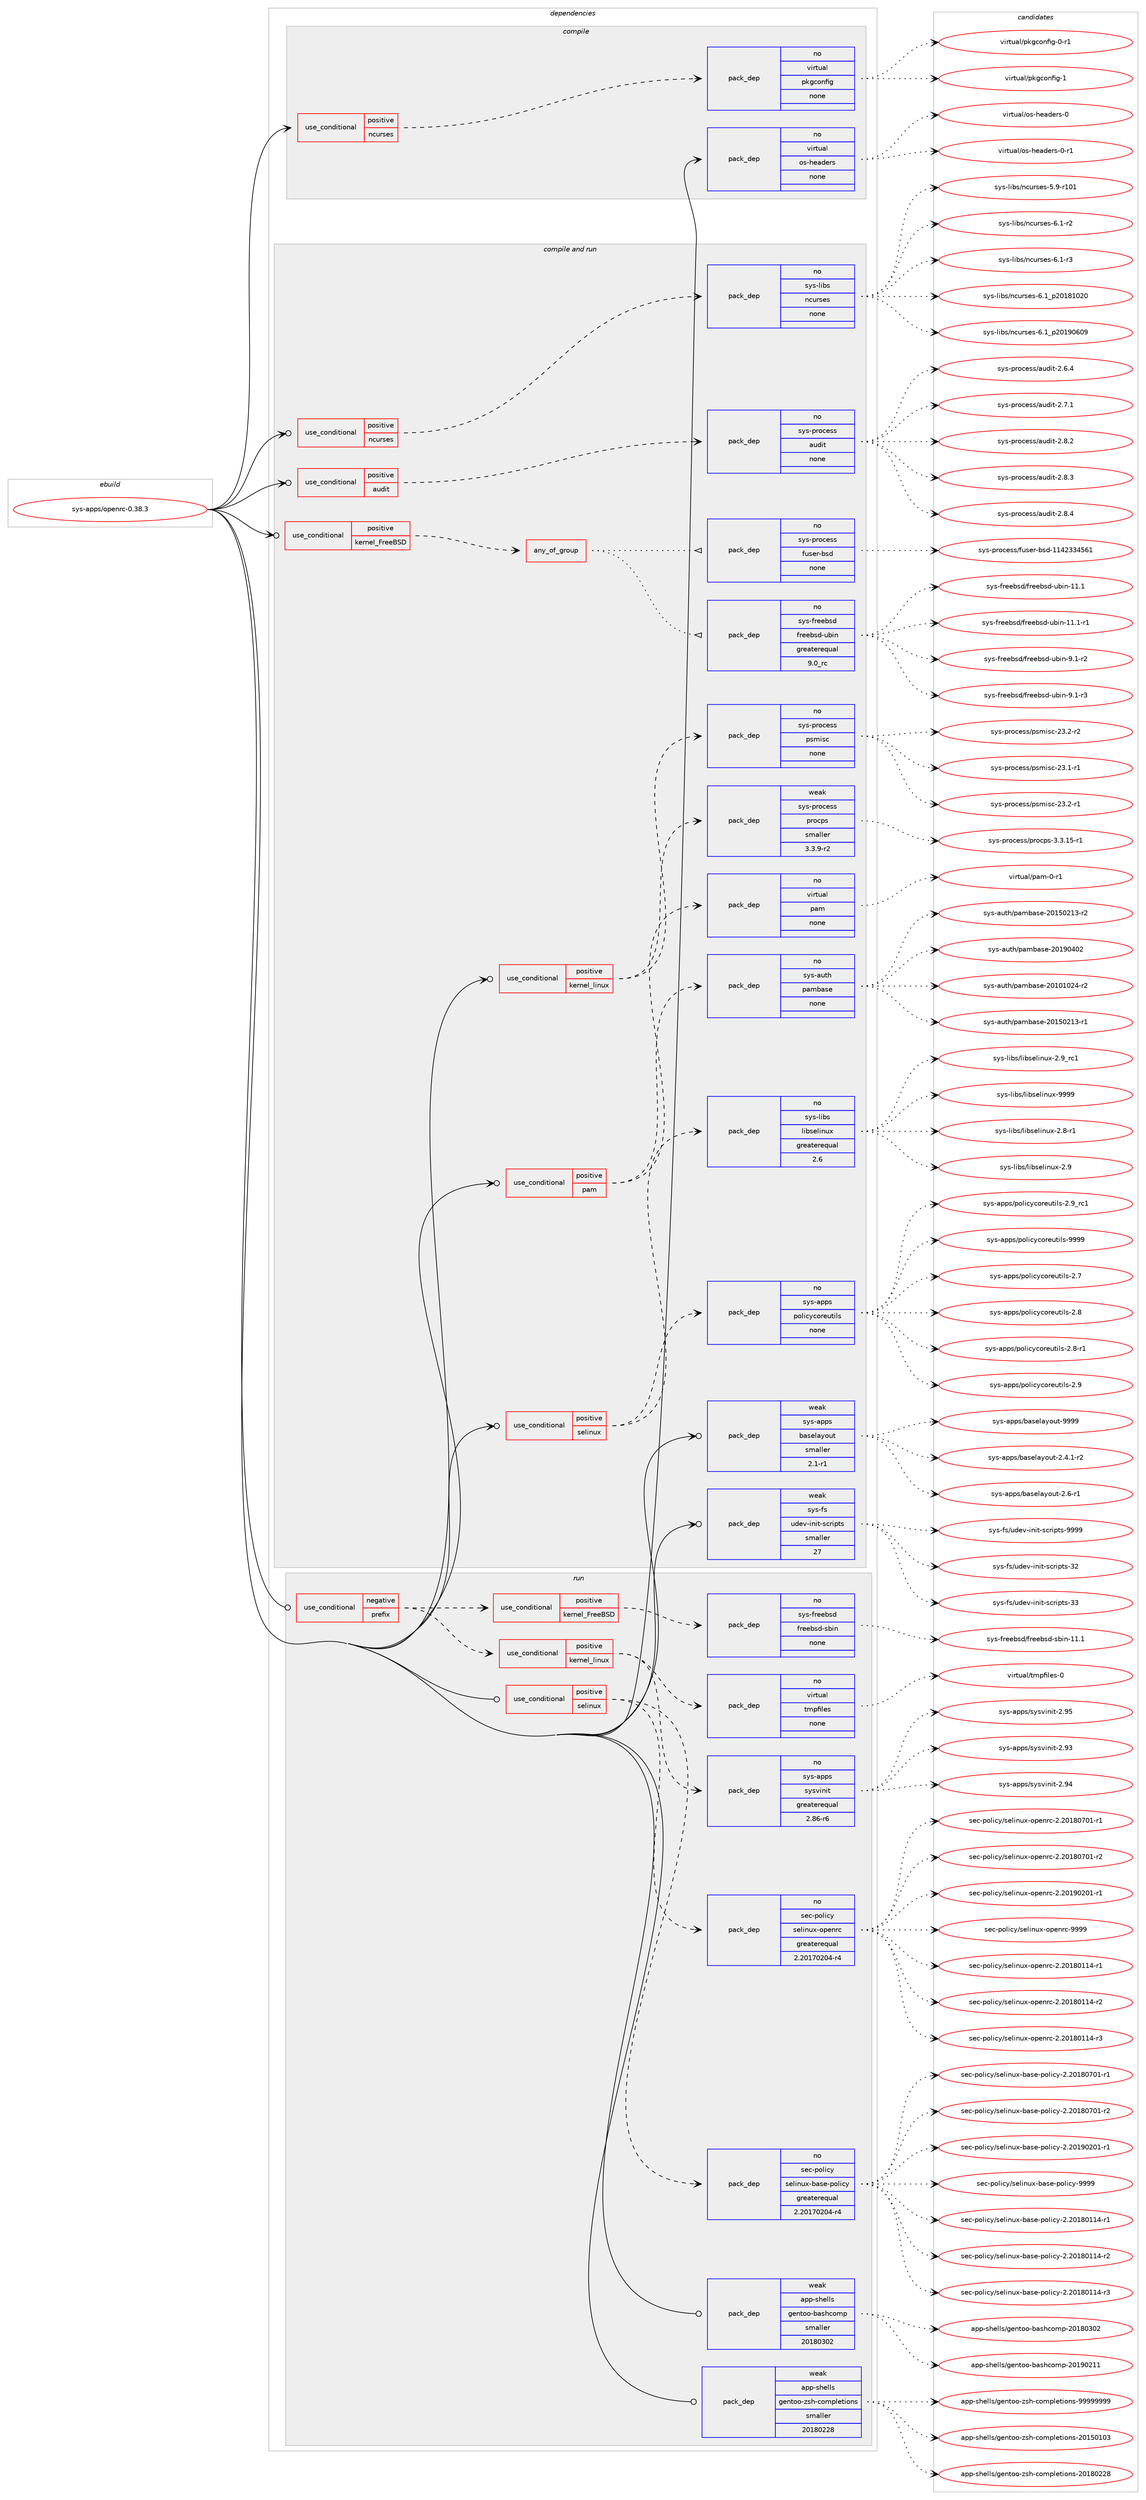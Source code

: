 digraph prolog {

# *************
# Graph options
# *************

newrank=true;
concentrate=true;
compound=true;
graph [rankdir=LR,fontname=Helvetica,fontsize=10,ranksep=1.5];#, ranksep=2.5, nodesep=0.2];
edge  [arrowhead=vee];
node  [fontname=Helvetica,fontsize=10];

# **********
# The ebuild
# **********

subgraph cluster_leftcol {
color=gray;
rank=same;
label=<<i>ebuild</i>>;
id [label="sys-apps/openrc-0.38.3", color=red, width=4, href="../sys-apps/openrc-0.38.3.svg"];
}

# ****************
# The dependencies
# ****************

subgraph cluster_midcol {
color=gray;
label=<<i>dependencies</i>>;
subgraph cluster_compile {
fillcolor="#eeeeee";
style=filled;
label=<<i>compile</i>>;
subgraph cond84 {
dependency613 [label=<<TABLE BORDER="0" CELLBORDER="1" CELLSPACING="0" CELLPADDING="4"><TR><TD ROWSPAN="3" CELLPADDING="10">use_conditional</TD></TR><TR><TD>positive</TD></TR><TR><TD>ncurses</TD></TR></TABLE>>, shape=none, color=red];
subgraph pack519 {
dependency614 [label=<<TABLE BORDER="0" CELLBORDER="1" CELLSPACING="0" CELLPADDING="4" WIDTH="220"><TR><TD ROWSPAN="6" CELLPADDING="30">pack_dep</TD></TR><TR><TD WIDTH="110">no</TD></TR><TR><TD>virtual</TD></TR><TR><TD>pkgconfig</TD></TR><TR><TD>none</TD></TR><TR><TD></TD></TR></TABLE>>, shape=none, color=blue];
}
dependency613:e -> dependency614:w [weight=20,style="dashed",arrowhead="vee"];
}
id:e -> dependency613:w [weight=20,style="solid",arrowhead="vee"];
subgraph pack520 {
dependency615 [label=<<TABLE BORDER="0" CELLBORDER="1" CELLSPACING="0" CELLPADDING="4" WIDTH="220"><TR><TD ROWSPAN="6" CELLPADDING="30">pack_dep</TD></TR><TR><TD WIDTH="110">no</TD></TR><TR><TD>virtual</TD></TR><TR><TD>os-headers</TD></TR><TR><TD>none</TD></TR><TR><TD></TD></TR></TABLE>>, shape=none, color=blue];
}
id:e -> dependency615:w [weight=20,style="solid",arrowhead="vee"];
}
subgraph cluster_compileandrun {
fillcolor="#eeeeee";
style=filled;
label=<<i>compile and run</i>>;
subgraph cond85 {
dependency616 [label=<<TABLE BORDER="0" CELLBORDER="1" CELLSPACING="0" CELLPADDING="4"><TR><TD ROWSPAN="3" CELLPADDING="10">use_conditional</TD></TR><TR><TD>positive</TD></TR><TR><TD>audit</TD></TR></TABLE>>, shape=none, color=red];
subgraph pack521 {
dependency617 [label=<<TABLE BORDER="0" CELLBORDER="1" CELLSPACING="0" CELLPADDING="4" WIDTH="220"><TR><TD ROWSPAN="6" CELLPADDING="30">pack_dep</TD></TR><TR><TD WIDTH="110">no</TD></TR><TR><TD>sys-process</TD></TR><TR><TD>audit</TD></TR><TR><TD>none</TD></TR><TR><TD></TD></TR></TABLE>>, shape=none, color=blue];
}
dependency616:e -> dependency617:w [weight=20,style="dashed",arrowhead="vee"];
}
id:e -> dependency616:w [weight=20,style="solid",arrowhead="odotvee"];
subgraph cond86 {
dependency618 [label=<<TABLE BORDER="0" CELLBORDER="1" CELLSPACING="0" CELLPADDING="4"><TR><TD ROWSPAN="3" CELLPADDING="10">use_conditional</TD></TR><TR><TD>positive</TD></TR><TR><TD>kernel_FreeBSD</TD></TR></TABLE>>, shape=none, color=red];
subgraph any11 {
dependency619 [label=<<TABLE BORDER="0" CELLBORDER="1" CELLSPACING="0" CELLPADDING="4"><TR><TD CELLPADDING="10">any_of_group</TD></TR></TABLE>>, shape=none, color=red];subgraph pack522 {
dependency620 [label=<<TABLE BORDER="0" CELLBORDER="1" CELLSPACING="0" CELLPADDING="4" WIDTH="220"><TR><TD ROWSPAN="6" CELLPADDING="30">pack_dep</TD></TR><TR><TD WIDTH="110">no</TD></TR><TR><TD>sys-freebsd</TD></TR><TR><TD>freebsd-ubin</TD></TR><TR><TD>greaterequal</TD></TR><TR><TD>9.0_rc</TD></TR></TABLE>>, shape=none, color=blue];
}
dependency619:e -> dependency620:w [weight=20,style="dotted",arrowhead="oinv"];
subgraph pack523 {
dependency621 [label=<<TABLE BORDER="0" CELLBORDER="1" CELLSPACING="0" CELLPADDING="4" WIDTH="220"><TR><TD ROWSPAN="6" CELLPADDING="30">pack_dep</TD></TR><TR><TD WIDTH="110">no</TD></TR><TR><TD>sys-process</TD></TR><TR><TD>fuser-bsd</TD></TR><TR><TD>none</TD></TR><TR><TD></TD></TR></TABLE>>, shape=none, color=blue];
}
dependency619:e -> dependency621:w [weight=20,style="dotted",arrowhead="oinv"];
}
dependency618:e -> dependency619:w [weight=20,style="dashed",arrowhead="vee"];
}
id:e -> dependency618:w [weight=20,style="solid",arrowhead="odotvee"];
subgraph cond87 {
dependency622 [label=<<TABLE BORDER="0" CELLBORDER="1" CELLSPACING="0" CELLPADDING="4"><TR><TD ROWSPAN="3" CELLPADDING="10">use_conditional</TD></TR><TR><TD>positive</TD></TR><TR><TD>kernel_linux</TD></TR></TABLE>>, shape=none, color=red];
subgraph pack524 {
dependency623 [label=<<TABLE BORDER="0" CELLBORDER="1" CELLSPACING="0" CELLPADDING="4" WIDTH="220"><TR><TD ROWSPAN="6" CELLPADDING="30">pack_dep</TD></TR><TR><TD WIDTH="110">no</TD></TR><TR><TD>sys-process</TD></TR><TR><TD>psmisc</TD></TR><TR><TD>none</TD></TR><TR><TD></TD></TR></TABLE>>, shape=none, color=blue];
}
dependency622:e -> dependency623:w [weight=20,style="dashed",arrowhead="vee"];
subgraph pack525 {
dependency624 [label=<<TABLE BORDER="0" CELLBORDER="1" CELLSPACING="0" CELLPADDING="4" WIDTH="220"><TR><TD ROWSPAN="6" CELLPADDING="30">pack_dep</TD></TR><TR><TD WIDTH="110">weak</TD></TR><TR><TD>sys-process</TD></TR><TR><TD>procps</TD></TR><TR><TD>smaller</TD></TR><TR><TD>3.3.9-r2</TD></TR></TABLE>>, shape=none, color=blue];
}
dependency622:e -> dependency624:w [weight=20,style="dashed",arrowhead="vee"];
}
id:e -> dependency622:w [weight=20,style="solid",arrowhead="odotvee"];
subgraph cond88 {
dependency625 [label=<<TABLE BORDER="0" CELLBORDER="1" CELLSPACING="0" CELLPADDING="4"><TR><TD ROWSPAN="3" CELLPADDING="10">use_conditional</TD></TR><TR><TD>positive</TD></TR><TR><TD>ncurses</TD></TR></TABLE>>, shape=none, color=red];
subgraph pack526 {
dependency626 [label=<<TABLE BORDER="0" CELLBORDER="1" CELLSPACING="0" CELLPADDING="4" WIDTH="220"><TR><TD ROWSPAN="6" CELLPADDING="30">pack_dep</TD></TR><TR><TD WIDTH="110">no</TD></TR><TR><TD>sys-libs</TD></TR><TR><TD>ncurses</TD></TR><TR><TD>none</TD></TR><TR><TD></TD></TR></TABLE>>, shape=none, color=blue];
}
dependency625:e -> dependency626:w [weight=20,style="dashed",arrowhead="vee"];
}
id:e -> dependency625:w [weight=20,style="solid",arrowhead="odotvee"];
subgraph cond89 {
dependency627 [label=<<TABLE BORDER="0" CELLBORDER="1" CELLSPACING="0" CELLPADDING="4"><TR><TD ROWSPAN="3" CELLPADDING="10">use_conditional</TD></TR><TR><TD>positive</TD></TR><TR><TD>pam</TD></TR></TABLE>>, shape=none, color=red];
subgraph pack527 {
dependency628 [label=<<TABLE BORDER="0" CELLBORDER="1" CELLSPACING="0" CELLPADDING="4" WIDTH="220"><TR><TD ROWSPAN="6" CELLPADDING="30">pack_dep</TD></TR><TR><TD WIDTH="110">no</TD></TR><TR><TD>sys-auth</TD></TR><TR><TD>pambase</TD></TR><TR><TD>none</TD></TR><TR><TD></TD></TR></TABLE>>, shape=none, color=blue];
}
dependency627:e -> dependency628:w [weight=20,style="dashed",arrowhead="vee"];
subgraph pack528 {
dependency629 [label=<<TABLE BORDER="0" CELLBORDER="1" CELLSPACING="0" CELLPADDING="4" WIDTH="220"><TR><TD ROWSPAN="6" CELLPADDING="30">pack_dep</TD></TR><TR><TD WIDTH="110">no</TD></TR><TR><TD>virtual</TD></TR><TR><TD>pam</TD></TR><TR><TD>none</TD></TR><TR><TD></TD></TR></TABLE>>, shape=none, color=blue];
}
dependency627:e -> dependency629:w [weight=20,style="dashed",arrowhead="vee"];
}
id:e -> dependency627:w [weight=20,style="solid",arrowhead="odotvee"];
subgraph cond90 {
dependency630 [label=<<TABLE BORDER="0" CELLBORDER="1" CELLSPACING="0" CELLPADDING="4"><TR><TD ROWSPAN="3" CELLPADDING="10">use_conditional</TD></TR><TR><TD>positive</TD></TR><TR><TD>selinux</TD></TR></TABLE>>, shape=none, color=red];
subgraph pack529 {
dependency631 [label=<<TABLE BORDER="0" CELLBORDER="1" CELLSPACING="0" CELLPADDING="4" WIDTH="220"><TR><TD ROWSPAN="6" CELLPADDING="30">pack_dep</TD></TR><TR><TD WIDTH="110">no</TD></TR><TR><TD>sys-apps</TD></TR><TR><TD>policycoreutils</TD></TR><TR><TD>none</TD></TR><TR><TD></TD></TR></TABLE>>, shape=none, color=blue];
}
dependency630:e -> dependency631:w [weight=20,style="dashed",arrowhead="vee"];
subgraph pack530 {
dependency632 [label=<<TABLE BORDER="0" CELLBORDER="1" CELLSPACING="0" CELLPADDING="4" WIDTH="220"><TR><TD ROWSPAN="6" CELLPADDING="30">pack_dep</TD></TR><TR><TD WIDTH="110">no</TD></TR><TR><TD>sys-libs</TD></TR><TR><TD>libselinux</TD></TR><TR><TD>greaterequal</TD></TR><TR><TD>2.6</TD></TR></TABLE>>, shape=none, color=blue];
}
dependency630:e -> dependency632:w [weight=20,style="dashed",arrowhead="vee"];
}
id:e -> dependency630:w [weight=20,style="solid",arrowhead="odotvee"];
subgraph pack531 {
dependency633 [label=<<TABLE BORDER="0" CELLBORDER="1" CELLSPACING="0" CELLPADDING="4" WIDTH="220"><TR><TD ROWSPAN="6" CELLPADDING="30">pack_dep</TD></TR><TR><TD WIDTH="110">weak</TD></TR><TR><TD>sys-apps</TD></TR><TR><TD>baselayout</TD></TR><TR><TD>smaller</TD></TR><TR><TD>2.1-r1</TD></TR></TABLE>>, shape=none, color=blue];
}
id:e -> dependency633:w [weight=20,style="solid",arrowhead="odotvee"];
subgraph pack532 {
dependency634 [label=<<TABLE BORDER="0" CELLBORDER="1" CELLSPACING="0" CELLPADDING="4" WIDTH="220"><TR><TD ROWSPAN="6" CELLPADDING="30">pack_dep</TD></TR><TR><TD WIDTH="110">weak</TD></TR><TR><TD>sys-fs</TD></TR><TR><TD>udev-init-scripts</TD></TR><TR><TD>smaller</TD></TR><TR><TD>27</TD></TR></TABLE>>, shape=none, color=blue];
}
id:e -> dependency634:w [weight=20,style="solid",arrowhead="odotvee"];
}
subgraph cluster_run {
fillcolor="#eeeeee";
style=filled;
label=<<i>run</i>>;
subgraph cond91 {
dependency635 [label=<<TABLE BORDER="0" CELLBORDER="1" CELLSPACING="0" CELLPADDING="4"><TR><TD ROWSPAN="3" CELLPADDING="10">use_conditional</TD></TR><TR><TD>negative</TD></TR><TR><TD>prefix</TD></TR></TABLE>>, shape=none, color=red];
subgraph cond92 {
dependency636 [label=<<TABLE BORDER="0" CELLBORDER="1" CELLSPACING="0" CELLPADDING="4"><TR><TD ROWSPAN="3" CELLPADDING="10">use_conditional</TD></TR><TR><TD>positive</TD></TR><TR><TD>kernel_linux</TD></TR></TABLE>>, shape=none, color=red];
subgraph pack533 {
dependency637 [label=<<TABLE BORDER="0" CELLBORDER="1" CELLSPACING="0" CELLPADDING="4" WIDTH="220"><TR><TD ROWSPAN="6" CELLPADDING="30">pack_dep</TD></TR><TR><TD WIDTH="110">no</TD></TR><TR><TD>sys-apps</TD></TR><TR><TD>sysvinit</TD></TR><TR><TD>greaterequal</TD></TR><TR><TD>2.86-r6</TD></TR></TABLE>>, shape=none, color=blue];
}
dependency636:e -> dependency637:w [weight=20,style="dashed",arrowhead="vee"];
subgraph pack534 {
dependency638 [label=<<TABLE BORDER="0" CELLBORDER="1" CELLSPACING="0" CELLPADDING="4" WIDTH="220"><TR><TD ROWSPAN="6" CELLPADDING="30">pack_dep</TD></TR><TR><TD WIDTH="110">no</TD></TR><TR><TD>virtual</TD></TR><TR><TD>tmpfiles</TD></TR><TR><TD>none</TD></TR><TR><TD></TD></TR></TABLE>>, shape=none, color=blue];
}
dependency636:e -> dependency638:w [weight=20,style="dashed",arrowhead="vee"];
}
dependency635:e -> dependency636:w [weight=20,style="dashed",arrowhead="vee"];
subgraph cond93 {
dependency639 [label=<<TABLE BORDER="0" CELLBORDER="1" CELLSPACING="0" CELLPADDING="4"><TR><TD ROWSPAN="3" CELLPADDING="10">use_conditional</TD></TR><TR><TD>positive</TD></TR><TR><TD>kernel_FreeBSD</TD></TR></TABLE>>, shape=none, color=red];
subgraph pack535 {
dependency640 [label=<<TABLE BORDER="0" CELLBORDER="1" CELLSPACING="0" CELLPADDING="4" WIDTH="220"><TR><TD ROWSPAN="6" CELLPADDING="30">pack_dep</TD></TR><TR><TD WIDTH="110">no</TD></TR><TR><TD>sys-freebsd</TD></TR><TR><TD>freebsd-sbin</TD></TR><TR><TD>none</TD></TR><TR><TD></TD></TR></TABLE>>, shape=none, color=blue];
}
dependency639:e -> dependency640:w [weight=20,style="dashed",arrowhead="vee"];
}
dependency635:e -> dependency639:w [weight=20,style="dashed",arrowhead="vee"];
}
id:e -> dependency635:w [weight=20,style="solid",arrowhead="odot"];
subgraph cond94 {
dependency641 [label=<<TABLE BORDER="0" CELLBORDER="1" CELLSPACING="0" CELLPADDING="4"><TR><TD ROWSPAN="3" CELLPADDING="10">use_conditional</TD></TR><TR><TD>positive</TD></TR><TR><TD>selinux</TD></TR></TABLE>>, shape=none, color=red];
subgraph pack536 {
dependency642 [label=<<TABLE BORDER="0" CELLBORDER="1" CELLSPACING="0" CELLPADDING="4" WIDTH="220"><TR><TD ROWSPAN="6" CELLPADDING="30">pack_dep</TD></TR><TR><TD WIDTH="110">no</TD></TR><TR><TD>sec-policy</TD></TR><TR><TD>selinux-base-policy</TD></TR><TR><TD>greaterequal</TD></TR><TR><TD>2.20170204-r4</TD></TR></TABLE>>, shape=none, color=blue];
}
dependency641:e -> dependency642:w [weight=20,style="dashed",arrowhead="vee"];
subgraph pack537 {
dependency643 [label=<<TABLE BORDER="0" CELLBORDER="1" CELLSPACING="0" CELLPADDING="4" WIDTH="220"><TR><TD ROWSPAN="6" CELLPADDING="30">pack_dep</TD></TR><TR><TD WIDTH="110">no</TD></TR><TR><TD>sec-policy</TD></TR><TR><TD>selinux-openrc</TD></TR><TR><TD>greaterequal</TD></TR><TR><TD>2.20170204-r4</TD></TR></TABLE>>, shape=none, color=blue];
}
dependency641:e -> dependency643:w [weight=20,style="dashed",arrowhead="vee"];
}
id:e -> dependency641:w [weight=20,style="solid",arrowhead="odot"];
subgraph pack538 {
dependency644 [label=<<TABLE BORDER="0" CELLBORDER="1" CELLSPACING="0" CELLPADDING="4" WIDTH="220"><TR><TD ROWSPAN="6" CELLPADDING="30">pack_dep</TD></TR><TR><TD WIDTH="110">weak</TD></TR><TR><TD>app-shells</TD></TR><TR><TD>gentoo-bashcomp</TD></TR><TR><TD>smaller</TD></TR><TR><TD>20180302</TD></TR></TABLE>>, shape=none, color=blue];
}
id:e -> dependency644:w [weight=20,style="solid",arrowhead="odot"];
subgraph pack539 {
dependency645 [label=<<TABLE BORDER="0" CELLBORDER="1" CELLSPACING="0" CELLPADDING="4" WIDTH="220"><TR><TD ROWSPAN="6" CELLPADDING="30">pack_dep</TD></TR><TR><TD WIDTH="110">weak</TD></TR><TR><TD>app-shells</TD></TR><TR><TD>gentoo-zsh-completions</TD></TR><TR><TD>smaller</TD></TR><TR><TD>20180228</TD></TR></TABLE>>, shape=none, color=blue];
}
id:e -> dependency645:w [weight=20,style="solid",arrowhead="odot"];
}
}

# **************
# The candidates
# **************

subgraph cluster_choices {
rank=same;
color=gray;
label=<<i>candidates</i>>;

subgraph choice519 {
color=black;
nodesep=1;
choice11810511411611797108471121071039911111010210510345484511449 [label="virtual/pkgconfig-0-r1", color=red, width=4,href="../virtual/pkgconfig-0-r1.svg"];
choice1181051141161179710847112107103991111101021051034549 [label="virtual/pkgconfig-1", color=red, width=4,href="../virtual/pkgconfig-1.svg"];
dependency614:e -> choice11810511411611797108471121071039911111010210510345484511449:w [style=dotted,weight="100"];
dependency614:e -> choice1181051141161179710847112107103991111101021051034549:w [style=dotted,weight="100"];
}
subgraph choice520 {
color=black;
nodesep=1;
choice118105114116117971084711111545104101971001011141154548 [label="virtual/os-headers-0", color=red, width=4,href="../virtual/os-headers-0.svg"];
choice1181051141161179710847111115451041019710010111411545484511449 [label="virtual/os-headers-0-r1", color=red, width=4,href="../virtual/os-headers-0-r1.svg"];
dependency615:e -> choice118105114116117971084711111545104101971001011141154548:w [style=dotted,weight="100"];
dependency615:e -> choice1181051141161179710847111115451041019710010111411545484511449:w [style=dotted,weight="100"];
}
subgraph choice521 {
color=black;
nodesep=1;
choice11512111545112114111991011151154797117100105116455046544652 [label="sys-process/audit-2.6.4", color=red, width=4,href="../sys-process/audit-2.6.4.svg"];
choice11512111545112114111991011151154797117100105116455046554649 [label="sys-process/audit-2.7.1", color=red, width=4,href="../sys-process/audit-2.7.1.svg"];
choice11512111545112114111991011151154797117100105116455046564650 [label="sys-process/audit-2.8.2", color=red, width=4,href="../sys-process/audit-2.8.2.svg"];
choice11512111545112114111991011151154797117100105116455046564651 [label="sys-process/audit-2.8.3", color=red, width=4,href="../sys-process/audit-2.8.3.svg"];
choice11512111545112114111991011151154797117100105116455046564652 [label="sys-process/audit-2.8.4", color=red, width=4,href="../sys-process/audit-2.8.4.svg"];
dependency617:e -> choice11512111545112114111991011151154797117100105116455046544652:w [style=dotted,weight="100"];
dependency617:e -> choice11512111545112114111991011151154797117100105116455046554649:w [style=dotted,weight="100"];
dependency617:e -> choice11512111545112114111991011151154797117100105116455046564650:w [style=dotted,weight="100"];
dependency617:e -> choice11512111545112114111991011151154797117100105116455046564651:w [style=dotted,weight="100"];
dependency617:e -> choice11512111545112114111991011151154797117100105116455046564652:w [style=dotted,weight="100"];
}
subgraph choice522 {
color=black;
nodesep=1;
choice1151211154510211410110198115100471021141011019811510045117981051104549494649 [label="sys-freebsd/freebsd-ubin-11.1", color=red, width=4,href="../sys-freebsd/freebsd-ubin-11.1.svg"];
choice11512111545102114101101981151004710211410110198115100451179810511045494946494511449 [label="sys-freebsd/freebsd-ubin-11.1-r1", color=red, width=4,href="../sys-freebsd/freebsd-ubin-11.1-r1.svg"];
choice115121115451021141011019811510047102114101101981151004511798105110455746494511450 [label="sys-freebsd/freebsd-ubin-9.1-r2", color=red, width=4,href="../sys-freebsd/freebsd-ubin-9.1-r2.svg"];
choice115121115451021141011019811510047102114101101981151004511798105110455746494511451 [label="sys-freebsd/freebsd-ubin-9.1-r3", color=red, width=4,href="../sys-freebsd/freebsd-ubin-9.1-r3.svg"];
dependency620:e -> choice1151211154510211410110198115100471021141011019811510045117981051104549494649:w [style=dotted,weight="100"];
dependency620:e -> choice11512111545102114101101981151004710211410110198115100451179810511045494946494511449:w [style=dotted,weight="100"];
dependency620:e -> choice115121115451021141011019811510047102114101101981151004511798105110455746494511450:w [style=dotted,weight="100"];
dependency620:e -> choice115121115451021141011019811510047102114101101981151004511798105110455746494511451:w [style=dotted,weight="100"];
}
subgraph choice523 {
color=black;
nodesep=1;
choice11512111545112114111991011151154710211711510111445981151004549495250515152535449 [label="sys-process/fuser-bsd-1142334561", color=red, width=4,href="../sys-process/fuser-bsd-1142334561.svg"];
dependency621:e -> choice11512111545112114111991011151154710211711510111445981151004549495250515152535449:w [style=dotted,weight="100"];
}
subgraph choice524 {
color=black;
nodesep=1;
choice1151211154511211411199101115115471121151091051159945505146494511449 [label="sys-process/psmisc-23.1-r1", color=red, width=4,href="../sys-process/psmisc-23.1-r1.svg"];
choice1151211154511211411199101115115471121151091051159945505146504511449 [label="sys-process/psmisc-23.2-r1", color=red, width=4,href="../sys-process/psmisc-23.2-r1.svg"];
choice1151211154511211411199101115115471121151091051159945505146504511450 [label="sys-process/psmisc-23.2-r2", color=red, width=4,href="../sys-process/psmisc-23.2-r2.svg"];
dependency623:e -> choice1151211154511211411199101115115471121151091051159945505146494511449:w [style=dotted,weight="100"];
dependency623:e -> choice1151211154511211411199101115115471121151091051159945505146504511449:w [style=dotted,weight="100"];
dependency623:e -> choice1151211154511211411199101115115471121151091051159945505146504511450:w [style=dotted,weight="100"];
}
subgraph choice525 {
color=black;
nodesep=1;
choice11512111545112114111991011151154711211411199112115455146514649534511449 [label="sys-process/procps-3.3.15-r1", color=red, width=4,href="../sys-process/procps-3.3.15-r1.svg"];
dependency624:e -> choice11512111545112114111991011151154711211411199112115455146514649534511449:w [style=dotted,weight="100"];
}
subgraph choice526 {
color=black;
nodesep=1;
choice115121115451081059811547110991171141151011154553465745114494849 [label="sys-libs/ncurses-5.9-r101", color=red, width=4,href="../sys-libs/ncurses-5.9-r101.svg"];
choice11512111545108105981154711099117114115101115455446494511450 [label="sys-libs/ncurses-6.1-r2", color=red, width=4,href="../sys-libs/ncurses-6.1-r2.svg"];
choice11512111545108105981154711099117114115101115455446494511451 [label="sys-libs/ncurses-6.1-r3", color=red, width=4,href="../sys-libs/ncurses-6.1-r3.svg"];
choice1151211154510810598115471109911711411510111545544649951125048495649485048 [label="sys-libs/ncurses-6.1_p20181020", color=red, width=4,href="../sys-libs/ncurses-6.1_p20181020.svg"];
choice1151211154510810598115471109911711411510111545544649951125048495748544857 [label="sys-libs/ncurses-6.1_p20190609", color=red, width=4,href="../sys-libs/ncurses-6.1_p20190609.svg"];
dependency626:e -> choice115121115451081059811547110991171141151011154553465745114494849:w [style=dotted,weight="100"];
dependency626:e -> choice11512111545108105981154711099117114115101115455446494511450:w [style=dotted,weight="100"];
dependency626:e -> choice11512111545108105981154711099117114115101115455446494511451:w [style=dotted,weight="100"];
dependency626:e -> choice1151211154510810598115471109911711411510111545544649951125048495649485048:w [style=dotted,weight="100"];
dependency626:e -> choice1151211154510810598115471109911711411510111545544649951125048495748544857:w [style=dotted,weight="100"];
}
subgraph choice527 {
color=black;
nodesep=1;
choice1151211154597117116104471129710998971151014550484948494850524511450 [label="sys-auth/pambase-20101024-r2", color=red, width=4,href="../sys-auth/pambase-20101024-r2.svg"];
choice1151211154597117116104471129710998971151014550484953485049514511449 [label="sys-auth/pambase-20150213-r1", color=red, width=4,href="../sys-auth/pambase-20150213-r1.svg"];
choice1151211154597117116104471129710998971151014550484953485049514511450 [label="sys-auth/pambase-20150213-r2", color=red, width=4,href="../sys-auth/pambase-20150213-r2.svg"];
choice115121115459711711610447112971099897115101455048495748524850 [label="sys-auth/pambase-20190402", color=red, width=4,href="../sys-auth/pambase-20190402.svg"];
dependency628:e -> choice1151211154597117116104471129710998971151014550484948494850524511450:w [style=dotted,weight="100"];
dependency628:e -> choice1151211154597117116104471129710998971151014550484953485049514511449:w [style=dotted,weight="100"];
dependency628:e -> choice1151211154597117116104471129710998971151014550484953485049514511450:w [style=dotted,weight="100"];
dependency628:e -> choice115121115459711711610447112971099897115101455048495748524850:w [style=dotted,weight="100"];
}
subgraph choice528 {
color=black;
nodesep=1;
choice11810511411611797108471129710945484511449 [label="virtual/pam-0-r1", color=red, width=4,href="../virtual/pam-0-r1.svg"];
dependency629:e -> choice11810511411611797108471129710945484511449:w [style=dotted,weight="100"];
}
subgraph choice529 {
color=black;
nodesep=1;
choice115121115459711211211547112111108105991219911111410111711610510811545504655 [label="sys-apps/policycoreutils-2.7", color=red, width=4,href="../sys-apps/policycoreutils-2.7.svg"];
choice115121115459711211211547112111108105991219911111410111711610510811545504656 [label="sys-apps/policycoreutils-2.8", color=red, width=4,href="../sys-apps/policycoreutils-2.8.svg"];
choice1151211154597112112115471121111081059912199111114101117116105108115455046564511449 [label="sys-apps/policycoreutils-2.8-r1", color=red, width=4,href="../sys-apps/policycoreutils-2.8-r1.svg"];
choice115121115459711211211547112111108105991219911111410111711610510811545504657 [label="sys-apps/policycoreutils-2.9", color=red, width=4,href="../sys-apps/policycoreutils-2.9.svg"];
choice115121115459711211211547112111108105991219911111410111711610510811545504657951149949 [label="sys-apps/policycoreutils-2.9_rc1", color=red, width=4,href="../sys-apps/policycoreutils-2.9_rc1.svg"];
choice11512111545971121121154711211110810599121991111141011171161051081154557575757 [label="sys-apps/policycoreutils-9999", color=red, width=4,href="../sys-apps/policycoreutils-9999.svg"];
dependency631:e -> choice115121115459711211211547112111108105991219911111410111711610510811545504655:w [style=dotted,weight="100"];
dependency631:e -> choice115121115459711211211547112111108105991219911111410111711610510811545504656:w [style=dotted,weight="100"];
dependency631:e -> choice1151211154597112112115471121111081059912199111114101117116105108115455046564511449:w [style=dotted,weight="100"];
dependency631:e -> choice115121115459711211211547112111108105991219911111410111711610510811545504657:w [style=dotted,weight="100"];
dependency631:e -> choice115121115459711211211547112111108105991219911111410111711610510811545504657951149949:w [style=dotted,weight="100"];
dependency631:e -> choice11512111545971121121154711211110810599121991111141011171161051081154557575757:w [style=dotted,weight="100"];
}
subgraph choice530 {
color=black;
nodesep=1;
choice11512111545108105981154710810598115101108105110117120455046564511449 [label="sys-libs/libselinux-2.8-r1", color=red, width=4,href="../sys-libs/libselinux-2.8-r1.svg"];
choice1151211154510810598115471081059811510110810511011712045504657 [label="sys-libs/libselinux-2.9", color=red, width=4,href="../sys-libs/libselinux-2.9.svg"];
choice1151211154510810598115471081059811510110810511011712045504657951149949 [label="sys-libs/libselinux-2.9_rc1", color=red, width=4,href="../sys-libs/libselinux-2.9_rc1.svg"];
choice115121115451081059811547108105981151011081051101171204557575757 [label="sys-libs/libselinux-9999", color=red, width=4,href="../sys-libs/libselinux-9999.svg"];
dependency632:e -> choice11512111545108105981154710810598115101108105110117120455046564511449:w [style=dotted,weight="100"];
dependency632:e -> choice1151211154510810598115471081059811510110810511011712045504657:w [style=dotted,weight="100"];
dependency632:e -> choice1151211154510810598115471081059811510110810511011712045504657951149949:w [style=dotted,weight="100"];
dependency632:e -> choice115121115451081059811547108105981151011081051101171204557575757:w [style=dotted,weight="100"];
}
subgraph choice531 {
color=black;
nodesep=1;
choice1151211154597112112115479897115101108971211111171164550465246494511450 [label="sys-apps/baselayout-2.4.1-r2", color=red, width=4,href="../sys-apps/baselayout-2.4.1-r2.svg"];
choice115121115459711211211547989711510110897121111117116455046544511449 [label="sys-apps/baselayout-2.6-r1", color=red, width=4,href="../sys-apps/baselayout-2.6-r1.svg"];
choice1151211154597112112115479897115101108971211111171164557575757 [label="sys-apps/baselayout-9999", color=red, width=4,href="../sys-apps/baselayout-9999.svg"];
dependency633:e -> choice1151211154597112112115479897115101108971211111171164550465246494511450:w [style=dotted,weight="100"];
dependency633:e -> choice115121115459711211211547989711510110897121111117116455046544511449:w [style=dotted,weight="100"];
dependency633:e -> choice1151211154597112112115479897115101108971211111171164557575757:w [style=dotted,weight="100"];
}
subgraph choice532 {
color=black;
nodesep=1;
choice1151211154510211547117100101118451051101051164511599114105112116115455150 [label="sys-fs/udev-init-scripts-32", color=red, width=4,href="../sys-fs/udev-init-scripts-32.svg"];
choice1151211154510211547117100101118451051101051164511599114105112116115455151 [label="sys-fs/udev-init-scripts-33", color=red, width=4,href="../sys-fs/udev-init-scripts-33.svg"];
choice11512111545102115471171001011184510511010511645115991141051121161154557575757 [label="sys-fs/udev-init-scripts-9999", color=red, width=4,href="../sys-fs/udev-init-scripts-9999.svg"];
dependency634:e -> choice1151211154510211547117100101118451051101051164511599114105112116115455150:w [style=dotted,weight="100"];
dependency634:e -> choice1151211154510211547117100101118451051101051164511599114105112116115455151:w [style=dotted,weight="100"];
dependency634:e -> choice11512111545102115471171001011184510511010511645115991141051121161154557575757:w [style=dotted,weight="100"];
}
subgraph choice533 {
color=black;
nodesep=1;
choice1151211154597112112115471151211151181051101051164550465751 [label="sys-apps/sysvinit-2.93", color=red, width=4,href="../sys-apps/sysvinit-2.93.svg"];
choice1151211154597112112115471151211151181051101051164550465752 [label="sys-apps/sysvinit-2.94", color=red, width=4,href="../sys-apps/sysvinit-2.94.svg"];
choice1151211154597112112115471151211151181051101051164550465753 [label="sys-apps/sysvinit-2.95", color=red, width=4,href="../sys-apps/sysvinit-2.95.svg"];
dependency637:e -> choice1151211154597112112115471151211151181051101051164550465751:w [style=dotted,weight="100"];
dependency637:e -> choice1151211154597112112115471151211151181051101051164550465752:w [style=dotted,weight="100"];
dependency637:e -> choice1151211154597112112115471151211151181051101051164550465753:w [style=dotted,weight="100"];
}
subgraph choice534 {
color=black;
nodesep=1;
choice11810511411611797108471161091121021051081011154548 [label="virtual/tmpfiles-0", color=red, width=4,href="../virtual/tmpfiles-0.svg"];
dependency638:e -> choice11810511411611797108471161091121021051081011154548:w [style=dotted,weight="100"];
}
subgraph choice535 {
color=black;
nodesep=1;
choice1151211154510211410110198115100471021141011019811510045115981051104549494649 [label="sys-freebsd/freebsd-sbin-11.1", color=red, width=4,href="../sys-freebsd/freebsd-sbin-11.1.svg"];
dependency640:e -> choice1151211154510211410110198115100471021141011019811510045115981051104549494649:w [style=dotted,weight="100"];
}
subgraph choice536 {
color=black;
nodesep=1;
choice11510199451121111081059912147115101108105110117120459897115101451121111081059912145504650484956484949524511449 [label="sec-policy/selinux-base-policy-2.20180114-r1", color=red, width=4,href="../sec-policy/selinux-base-policy-2.20180114-r1.svg"];
choice11510199451121111081059912147115101108105110117120459897115101451121111081059912145504650484956484949524511450 [label="sec-policy/selinux-base-policy-2.20180114-r2", color=red, width=4,href="../sec-policy/selinux-base-policy-2.20180114-r2.svg"];
choice11510199451121111081059912147115101108105110117120459897115101451121111081059912145504650484956484949524511451 [label="sec-policy/selinux-base-policy-2.20180114-r3", color=red, width=4,href="../sec-policy/selinux-base-policy-2.20180114-r3.svg"];
choice11510199451121111081059912147115101108105110117120459897115101451121111081059912145504650484956485548494511449 [label="sec-policy/selinux-base-policy-2.20180701-r1", color=red, width=4,href="../sec-policy/selinux-base-policy-2.20180701-r1.svg"];
choice11510199451121111081059912147115101108105110117120459897115101451121111081059912145504650484956485548494511450 [label="sec-policy/selinux-base-policy-2.20180701-r2", color=red, width=4,href="../sec-policy/selinux-base-policy-2.20180701-r2.svg"];
choice11510199451121111081059912147115101108105110117120459897115101451121111081059912145504650484957485048494511449 [label="sec-policy/selinux-base-policy-2.20190201-r1", color=red, width=4,href="../sec-policy/selinux-base-policy-2.20190201-r1.svg"];
choice1151019945112111108105991214711510110810511011712045989711510145112111108105991214557575757 [label="sec-policy/selinux-base-policy-9999", color=red, width=4,href="../sec-policy/selinux-base-policy-9999.svg"];
dependency642:e -> choice11510199451121111081059912147115101108105110117120459897115101451121111081059912145504650484956484949524511449:w [style=dotted,weight="100"];
dependency642:e -> choice11510199451121111081059912147115101108105110117120459897115101451121111081059912145504650484956484949524511450:w [style=dotted,weight="100"];
dependency642:e -> choice11510199451121111081059912147115101108105110117120459897115101451121111081059912145504650484956484949524511451:w [style=dotted,weight="100"];
dependency642:e -> choice11510199451121111081059912147115101108105110117120459897115101451121111081059912145504650484956485548494511449:w [style=dotted,weight="100"];
dependency642:e -> choice11510199451121111081059912147115101108105110117120459897115101451121111081059912145504650484956485548494511450:w [style=dotted,weight="100"];
dependency642:e -> choice11510199451121111081059912147115101108105110117120459897115101451121111081059912145504650484957485048494511449:w [style=dotted,weight="100"];
dependency642:e -> choice1151019945112111108105991214711510110810511011712045989711510145112111108105991214557575757:w [style=dotted,weight="100"];
}
subgraph choice537 {
color=black;
nodesep=1;
choice11510199451121111081059912147115101108105110117120451111121011101149945504650484956484949524511449 [label="sec-policy/selinux-openrc-2.20180114-r1", color=red, width=4,href="../sec-policy/selinux-openrc-2.20180114-r1.svg"];
choice11510199451121111081059912147115101108105110117120451111121011101149945504650484956484949524511450 [label="sec-policy/selinux-openrc-2.20180114-r2", color=red, width=4,href="../sec-policy/selinux-openrc-2.20180114-r2.svg"];
choice11510199451121111081059912147115101108105110117120451111121011101149945504650484956484949524511451 [label="sec-policy/selinux-openrc-2.20180114-r3", color=red, width=4,href="../sec-policy/selinux-openrc-2.20180114-r3.svg"];
choice11510199451121111081059912147115101108105110117120451111121011101149945504650484956485548494511449 [label="sec-policy/selinux-openrc-2.20180701-r1", color=red, width=4,href="../sec-policy/selinux-openrc-2.20180701-r1.svg"];
choice11510199451121111081059912147115101108105110117120451111121011101149945504650484956485548494511450 [label="sec-policy/selinux-openrc-2.20180701-r2", color=red, width=4,href="../sec-policy/selinux-openrc-2.20180701-r2.svg"];
choice11510199451121111081059912147115101108105110117120451111121011101149945504650484957485048494511449 [label="sec-policy/selinux-openrc-2.20190201-r1", color=red, width=4,href="../sec-policy/selinux-openrc-2.20190201-r1.svg"];
choice1151019945112111108105991214711510110810511011712045111112101110114994557575757 [label="sec-policy/selinux-openrc-9999", color=red, width=4,href="../sec-policy/selinux-openrc-9999.svg"];
dependency643:e -> choice11510199451121111081059912147115101108105110117120451111121011101149945504650484956484949524511449:w [style=dotted,weight="100"];
dependency643:e -> choice11510199451121111081059912147115101108105110117120451111121011101149945504650484956484949524511450:w [style=dotted,weight="100"];
dependency643:e -> choice11510199451121111081059912147115101108105110117120451111121011101149945504650484956484949524511451:w [style=dotted,weight="100"];
dependency643:e -> choice11510199451121111081059912147115101108105110117120451111121011101149945504650484956485548494511449:w [style=dotted,weight="100"];
dependency643:e -> choice11510199451121111081059912147115101108105110117120451111121011101149945504650484956485548494511450:w [style=dotted,weight="100"];
dependency643:e -> choice11510199451121111081059912147115101108105110117120451111121011101149945504650484957485048494511449:w [style=dotted,weight="100"];
dependency643:e -> choice1151019945112111108105991214711510110810511011712045111112101110114994557575757:w [style=dotted,weight="100"];
}
subgraph choice538 {
color=black;
nodesep=1;
choice97112112451151041011081081154710310111011611111145989711510499111109112455048495648514850 [label="app-shells/gentoo-bashcomp-20180302", color=red, width=4,href="../app-shells/gentoo-bashcomp-20180302.svg"];
choice97112112451151041011081081154710310111011611111145989711510499111109112455048495748504949 [label="app-shells/gentoo-bashcomp-20190211", color=red, width=4,href="../app-shells/gentoo-bashcomp-20190211.svg"];
dependency644:e -> choice97112112451151041011081081154710310111011611111145989711510499111109112455048495648514850:w [style=dotted,weight="100"];
dependency644:e -> choice97112112451151041011081081154710310111011611111145989711510499111109112455048495748504949:w [style=dotted,weight="100"];
}
subgraph choice539 {
color=black;
nodesep=1;
choice971121124511510410110810811547103101110116111111451221151044599111109112108101116105111110115455048495348494851 [label="app-shells/gentoo-zsh-completions-20150103", color=red, width=4,href="../app-shells/gentoo-zsh-completions-20150103.svg"];
choice971121124511510410110810811547103101110116111111451221151044599111109112108101116105111110115455048495648505056 [label="app-shells/gentoo-zsh-completions-20180228", color=red, width=4,href="../app-shells/gentoo-zsh-completions-20180228.svg"];
choice971121124511510410110810811547103101110116111111451221151044599111109112108101116105111110115455757575757575757 [label="app-shells/gentoo-zsh-completions-99999999", color=red, width=4,href="../app-shells/gentoo-zsh-completions-99999999.svg"];
dependency645:e -> choice971121124511510410110810811547103101110116111111451221151044599111109112108101116105111110115455048495348494851:w [style=dotted,weight="100"];
dependency645:e -> choice971121124511510410110810811547103101110116111111451221151044599111109112108101116105111110115455048495648505056:w [style=dotted,weight="100"];
dependency645:e -> choice971121124511510410110810811547103101110116111111451221151044599111109112108101116105111110115455757575757575757:w [style=dotted,weight="100"];
}
}

}
